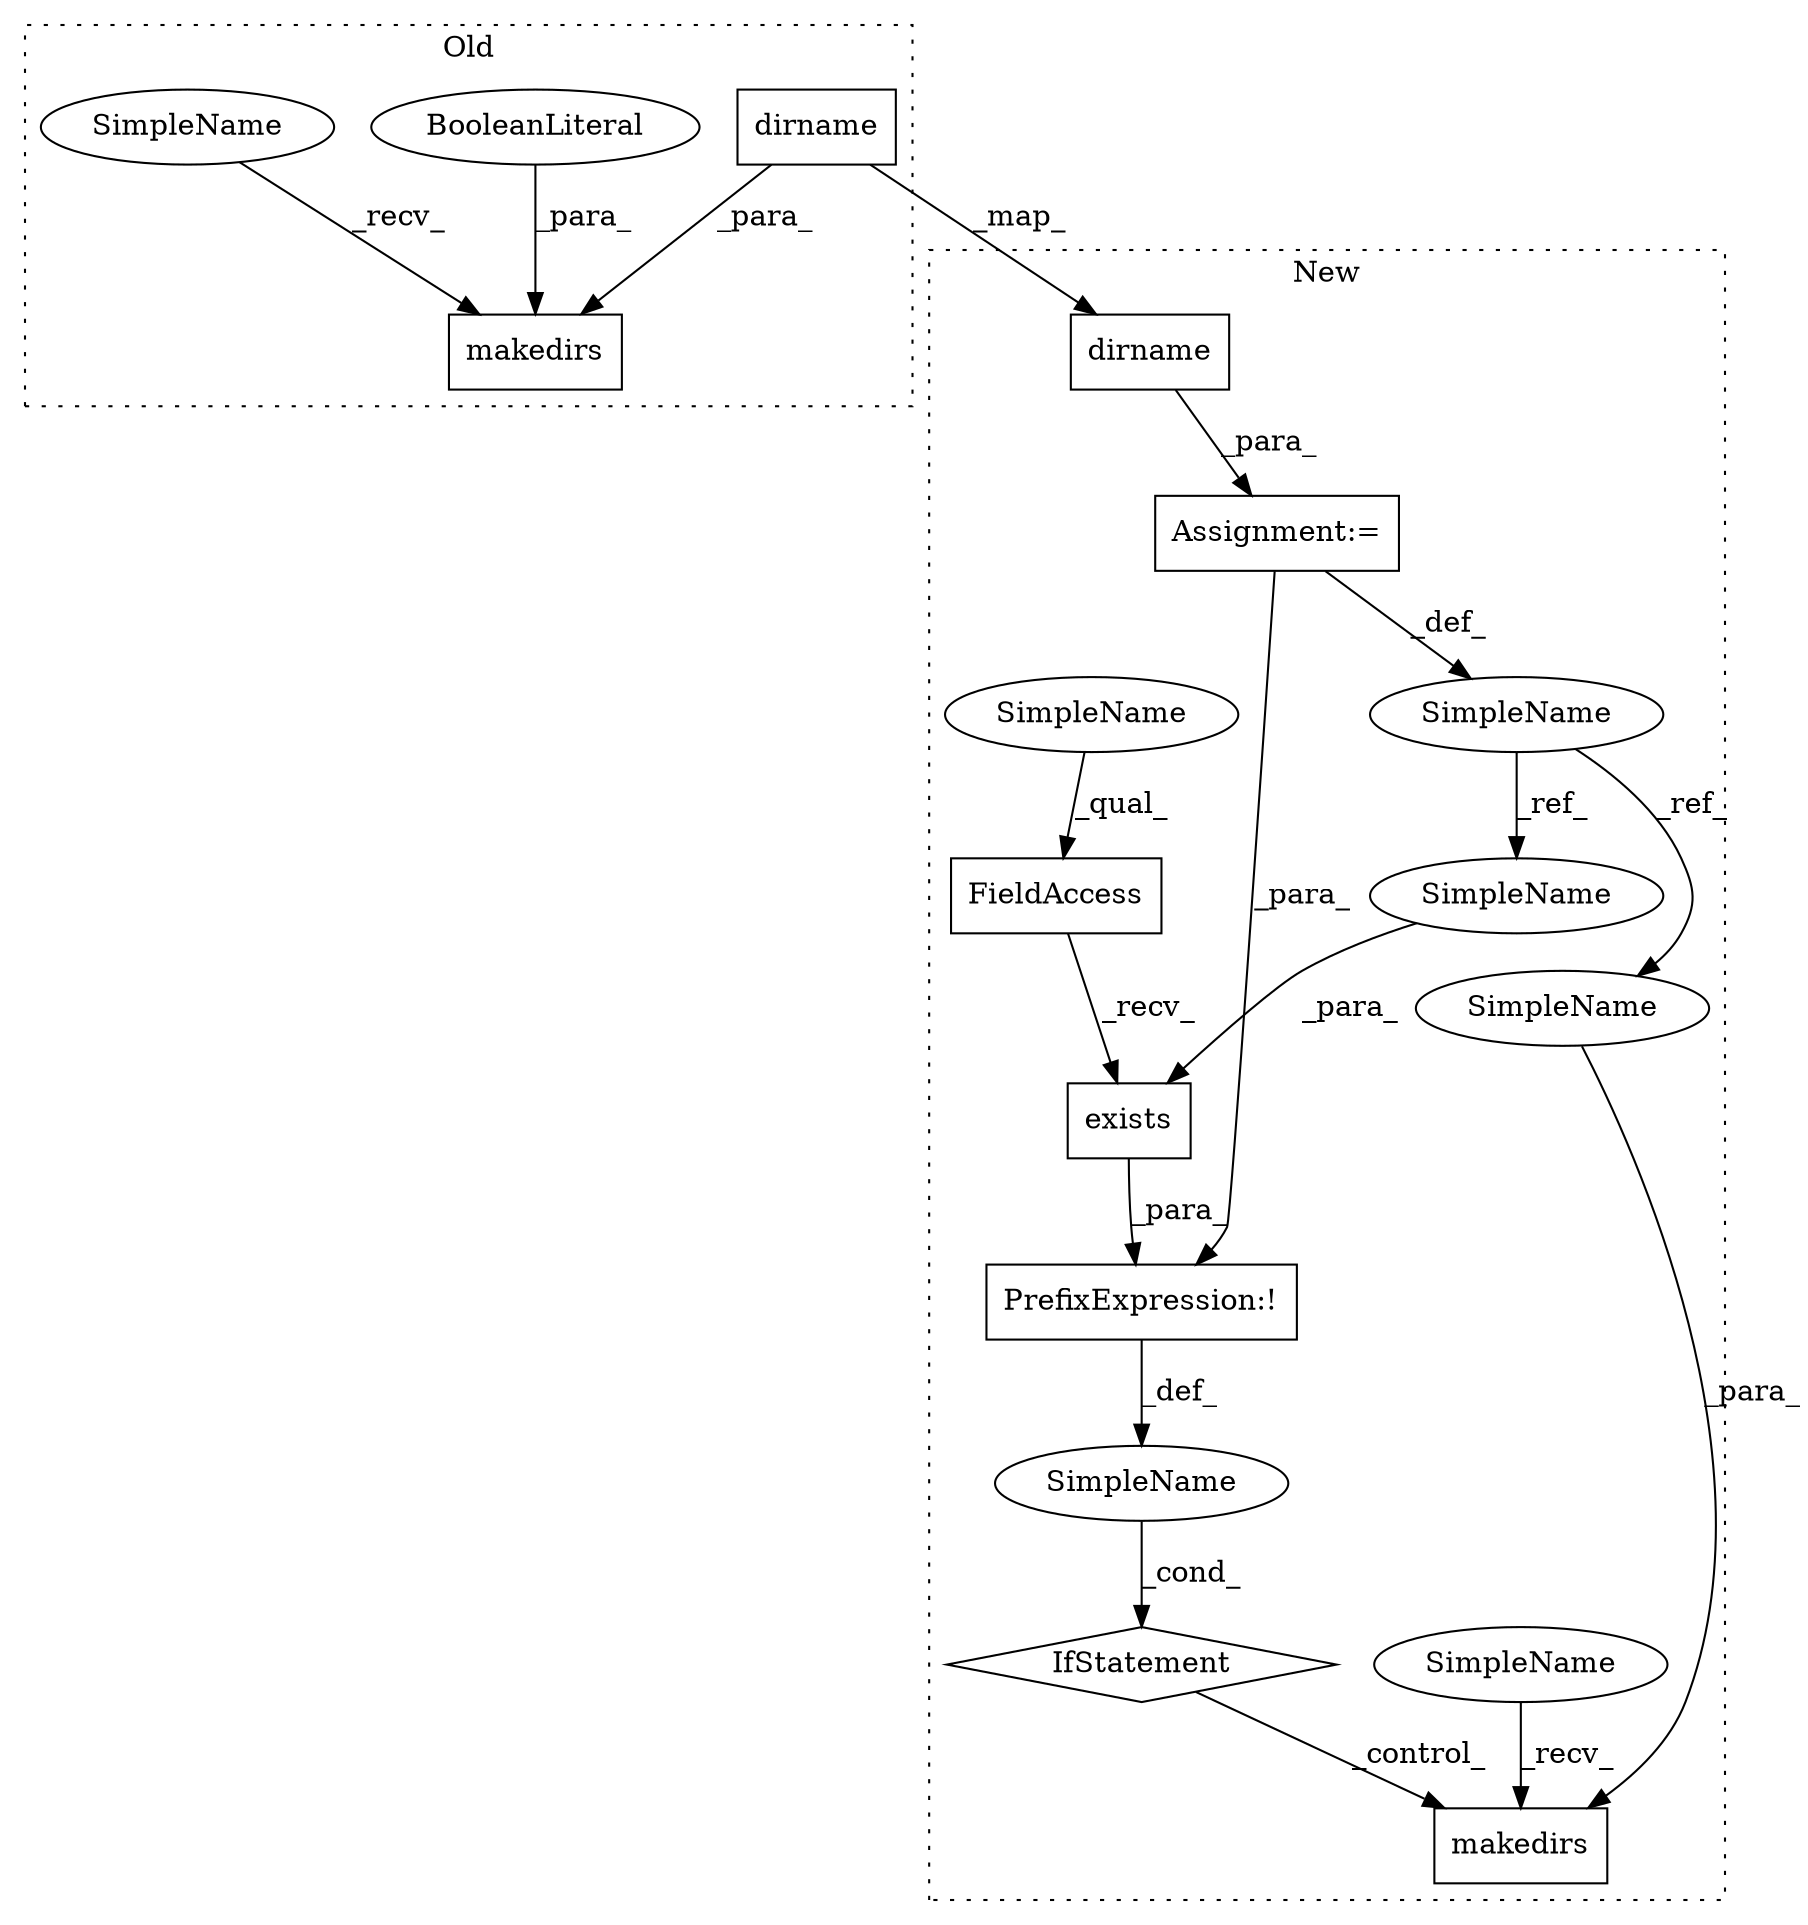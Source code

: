 digraph G {
subgraph cluster0 {
1 [label="makedirs" a="32" s="1452,1491" l="9,1" shape="box"];
10 [label="BooleanLiteral" a="9" s="1487" l="4" shape="ellipse"];
11 [label="dirname" a="32" s="1469,1485" l="8,1" shape="box"];
13 [label="SimpleName" a="42" s="1449" l="2" shape="ellipse"];
label = "Old";
style="dotted";
}
subgraph cluster1 {
2 [label="exists" a="32" s="1521,1535" l="7,1" shape="box"];
3 [label="IfStatement" a="25" s="1508,1536" l="4,2" shape="diamond"];
4 [label="FieldAccess" a="22" s="1513" l="7" shape="box"];
5 [label="PrefixExpression:!" a="38" s="1512" l="1" shape="box"];
6 [label="makedirs" a="32" s="1549,1565" l="9,1" shape="box"];
7 [label="SimpleName" a="42" s="1469" l="7" shape="ellipse"];
8 [label="SimpleName" a="42" s="" l="" shape="ellipse"];
9 [label="Assignment:=" a="7" s="1476" l="1" shape="box"];
12 [label="dirname" a="32" s="1485,1501" l="8,1" shape="box"];
14 [label="SimpleName" a="42" s="1546" l="2" shape="ellipse"];
15 [label="SimpleName" a="42" s="1513" l="2" shape="ellipse"];
16 [label="SimpleName" a="42" s="1528" l="7" shape="ellipse"];
17 [label="SimpleName" a="42" s="1558" l="7" shape="ellipse"];
label = "New";
style="dotted";
}
2 -> 5 [label="_para_"];
3 -> 6 [label="_control_"];
4 -> 2 [label="_recv_"];
5 -> 8 [label="_def_"];
7 -> 16 [label="_ref_"];
7 -> 17 [label="_ref_"];
8 -> 3 [label="_cond_"];
9 -> 7 [label="_def_"];
9 -> 5 [label="_para_"];
10 -> 1 [label="_para_"];
11 -> 12 [label="_map_"];
11 -> 1 [label="_para_"];
12 -> 9 [label="_para_"];
13 -> 1 [label="_recv_"];
14 -> 6 [label="_recv_"];
15 -> 4 [label="_qual_"];
16 -> 2 [label="_para_"];
17 -> 6 [label="_para_"];
}